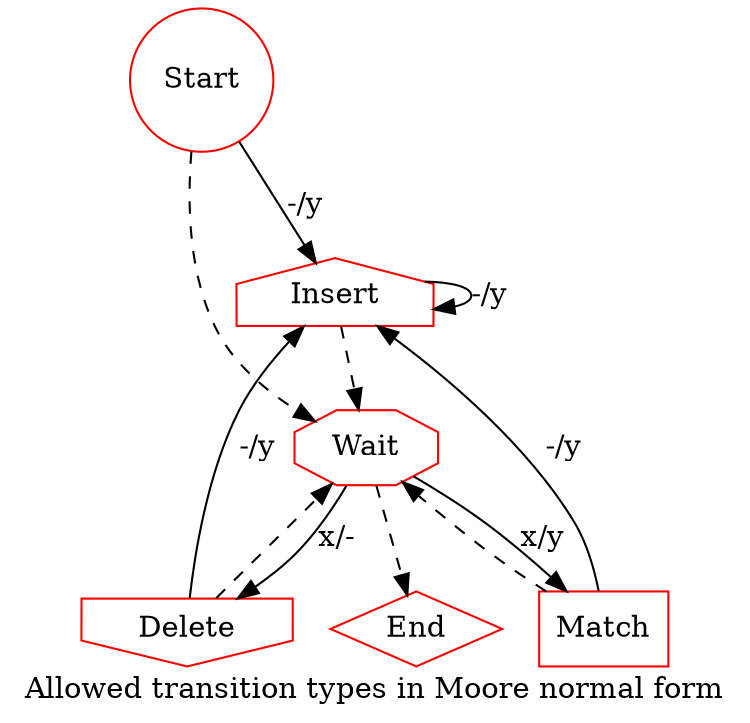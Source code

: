 digraph G {

    S [label="Start", shape=circle, color=red];
    E [label="End", shape=diamond, color=red];

    I [label="Insert", shape=house, color=red];

    W [label="Wait", shape=octagon, color=red];

    M [label="Match", shape=rect, color=red];
    D [label="Delete", shape=invhouse, color=red];

S->I [label="-/y"];
S->W [style=dashed];

W->E [style=dashed];

W->M [label="x/y"];
W->D [label="x/-"];

I->I [label="-/y"];
I->W [style=dashed];

M->I [label="-/y"];
M->W [style=dashed];

D->I [label="-/y"];
D->W [style=dashed];

    label="Allowed transition types in Moore normal form";
}
